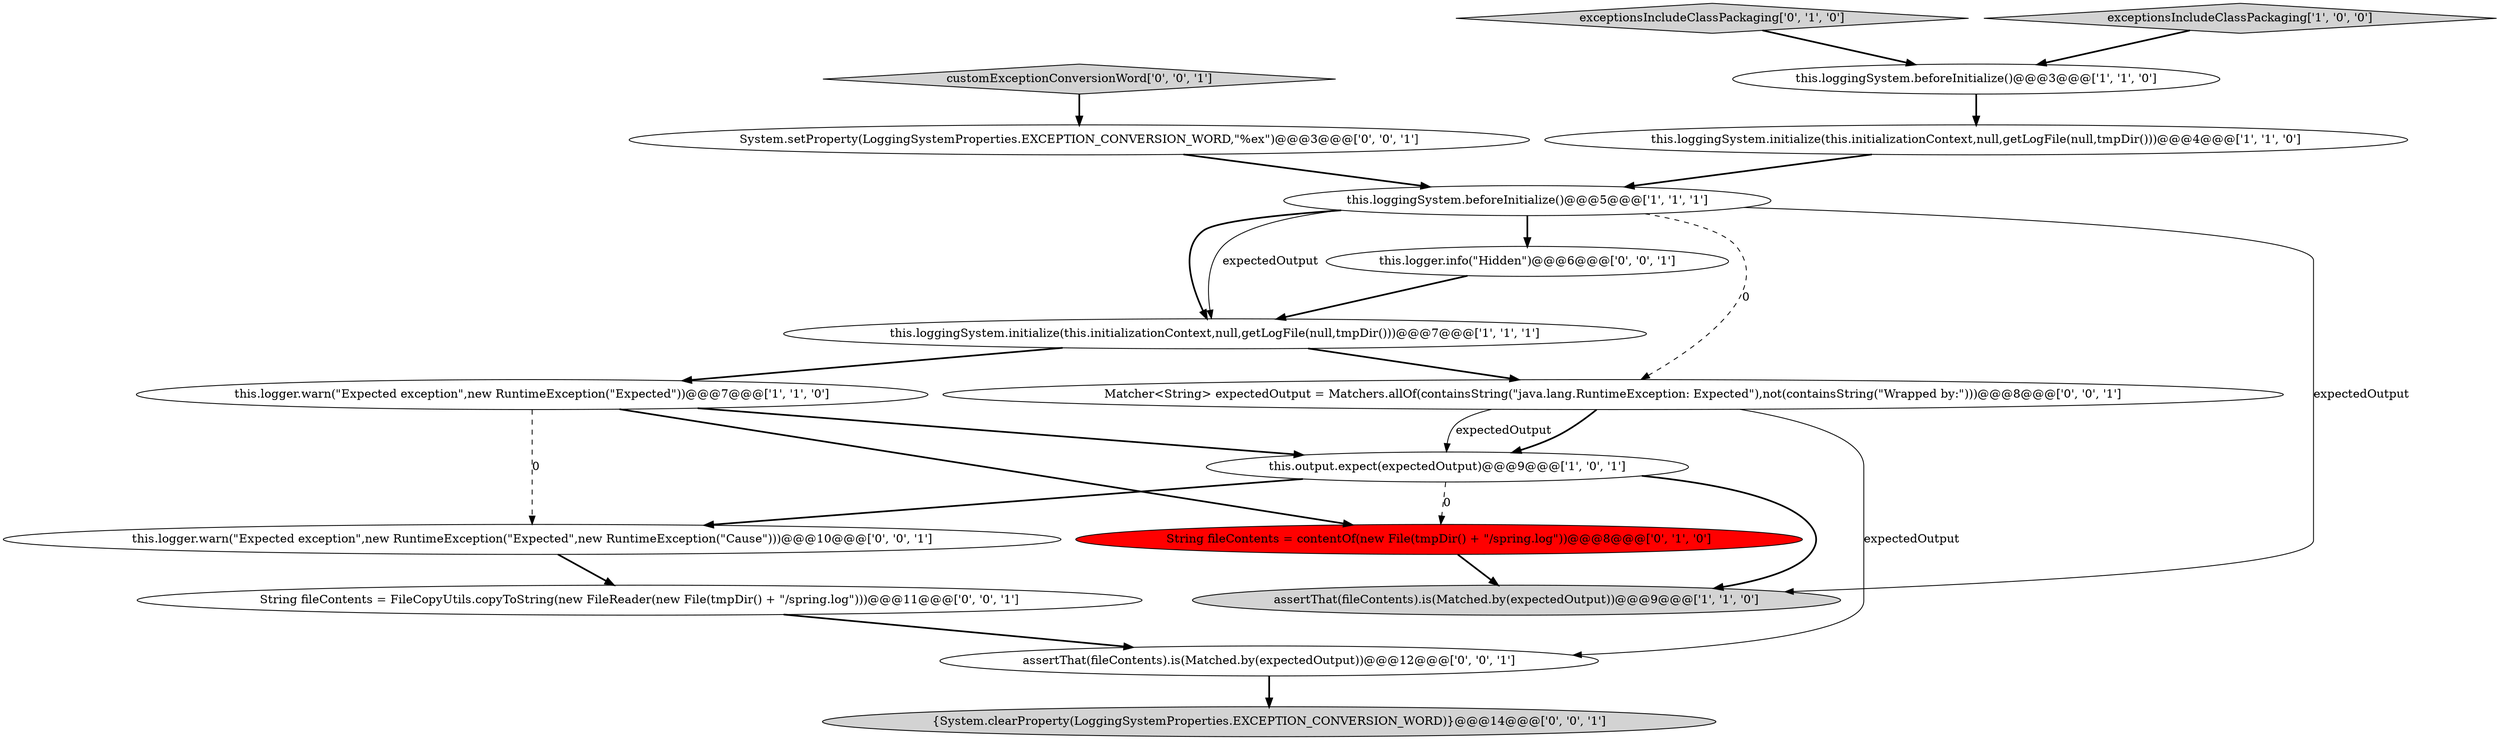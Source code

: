 digraph {
13 [style = filled, label = "{System.clearProperty(LoggingSystemProperties.EXCEPTION_CONVERSION_WORD)}@@@14@@@['0', '0', '1']", fillcolor = lightgray, shape = ellipse image = "AAA0AAABBB3BBB"];
15 [style = filled, label = "String fileContents = FileCopyUtils.copyToString(new FileReader(new File(tmpDir() + \"/spring.log\")))@@@11@@@['0', '0', '1']", fillcolor = white, shape = ellipse image = "AAA0AAABBB3BBB"];
6 [style = filled, label = "assertThat(fileContents).is(Matched.by(expectedOutput))@@@9@@@['1', '1', '0']", fillcolor = lightgray, shape = ellipse image = "AAA0AAABBB1BBB"];
0 [style = filled, label = "this.loggingSystem.beforeInitialize()@@@5@@@['1', '1', '1']", fillcolor = white, shape = ellipse image = "AAA0AAABBB1BBB"];
2 [style = filled, label = "this.loggingSystem.initialize(this.initializationContext,null,getLogFile(null,tmpDir()))@@@7@@@['1', '1', '1']", fillcolor = white, shape = ellipse image = "AAA0AAABBB1BBB"];
12 [style = filled, label = "System.setProperty(LoggingSystemProperties.EXCEPTION_CONVERSION_WORD,\"%ex\")@@@3@@@['0', '0', '1']", fillcolor = white, shape = ellipse image = "AAA0AAABBB3BBB"];
10 [style = filled, label = "Matcher<String> expectedOutput = Matchers.allOf(containsString(\"java.lang.RuntimeException: Expected\"),not(containsString(\"Wrapped by:\")))@@@8@@@['0', '0', '1']", fillcolor = white, shape = ellipse image = "AAA0AAABBB3BBB"];
4 [style = filled, label = "this.logger.warn(\"Expected exception\",new RuntimeException(\"Expected\"))@@@7@@@['1', '1', '0']", fillcolor = white, shape = ellipse image = "AAA0AAABBB1BBB"];
14 [style = filled, label = "this.logger.info(\"Hidden\")@@@6@@@['0', '0', '1']", fillcolor = white, shape = ellipse image = "AAA0AAABBB3BBB"];
5 [style = filled, label = "this.output.expect(expectedOutput)@@@9@@@['1', '0', '1']", fillcolor = white, shape = ellipse image = "AAA0AAABBB1BBB"];
7 [style = filled, label = "this.loggingSystem.beforeInitialize()@@@3@@@['1', '1', '0']", fillcolor = white, shape = ellipse image = "AAA0AAABBB1BBB"];
1 [style = filled, label = "this.loggingSystem.initialize(this.initializationContext,null,getLogFile(null,tmpDir()))@@@4@@@['1', '1', '0']", fillcolor = white, shape = ellipse image = "AAA0AAABBB1BBB"];
16 [style = filled, label = "customExceptionConversionWord['0', '0', '1']", fillcolor = lightgray, shape = diamond image = "AAA0AAABBB3BBB"];
8 [style = filled, label = "String fileContents = contentOf(new File(tmpDir() + \"/spring.log\"))@@@8@@@['0', '1', '0']", fillcolor = red, shape = ellipse image = "AAA1AAABBB2BBB"];
17 [style = filled, label = "this.logger.warn(\"Expected exception\",new RuntimeException(\"Expected\",new RuntimeException(\"Cause\")))@@@10@@@['0', '0', '1']", fillcolor = white, shape = ellipse image = "AAA0AAABBB3BBB"];
9 [style = filled, label = "exceptionsIncludeClassPackaging['0', '1', '0']", fillcolor = lightgray, shape = diamond image = "AAA0AAABBB2BBB"];
3 [style = filled, label = "exceptionsIncludeClassPackaging['1', '0', '0']", fillcolor = lightgray, shape = diamond image = "AAA0AAABBB1BBB"];
11 [style = filled, label = "assertThat(fileContents).is(Matched.by(expectedOutput))@@@12@@@['0', '0', '1']", fillcolor = white, shape = ellipse image = "AAA0AAABBB3BBB"];
7->1 [style = bold, label=""];
4->17 [style = dashed, label="0"];
0->2 [style = bold, label=""];
0->2 [style = solid, label="expectedOutput"];
8->6 [style = bold, label=""];
1->0 [style = bold, label=""];
9->7 [style = bold, label=""];
2->10 [style = bold, label=""];
5->17 [style = bold, label=""];
2->4 [style = bold, label=""];
12->0 [style = bold, label=""];
0->10 [style = dashed, label="0"];
0->14 [style = bold, label=""];
10->5 [style = bold, label=""];
5->6 [style = bold, label=""];
15->11 [style = bold, label=""];
0->6 [style = solid, label="expectedOutput"];
3->7 [style = bold, label=""];
10->11 [style = solid, label="expectedOutput"];
11->13 [style = bold, label=""];
10->5 [style = solid, label="expectedOutput"];
17->15 [style = bold, label=""];
5->8 [style = dashed, label="0"];
4->8 [style = bold, label=""];
14->2 [style = bold, label=""];
4->5 [style = bold, label=""];
16->12 [style = bold, label=""];
}
